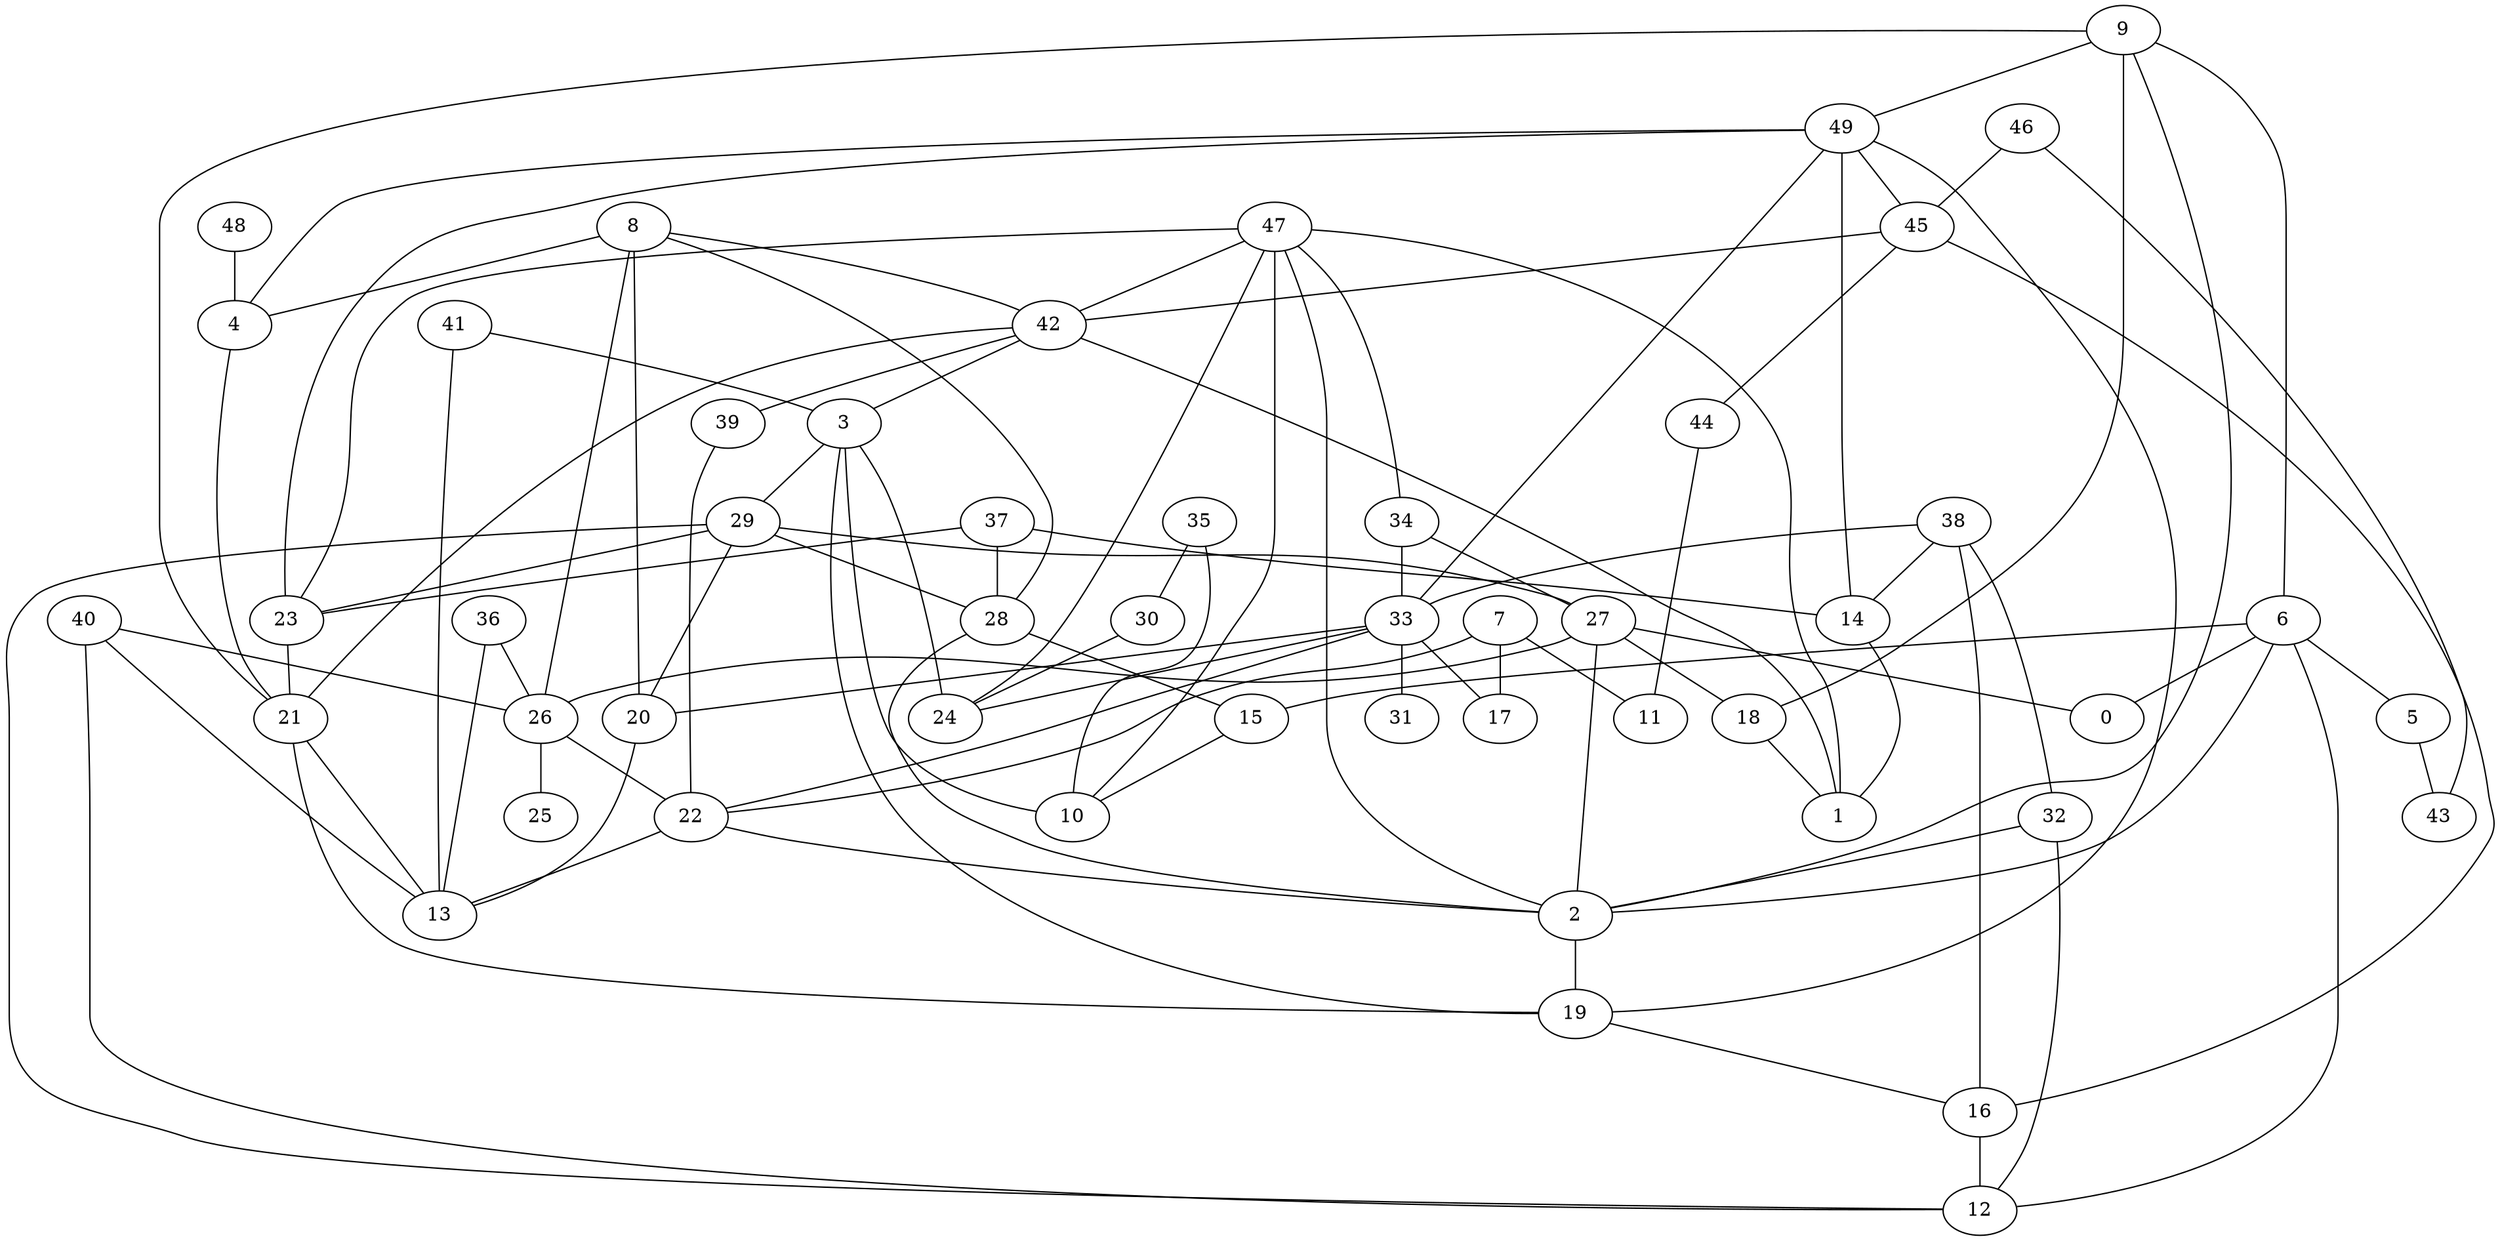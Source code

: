 digraph GG_graph {

subgraph G_graph {
edge [color = black]
"38" -> "33" [dir = none]
"9" -> "6" [dir = none]
"46" -> "43" [dir = none]
"48" -> "4" [dir = none]
"35" -> "30" [dir = none]
"20" -> "13" [dir = none]
"37" -> "14" [dir = none]
"37" -> "23" [dir = none]
"18" -> "1" [dir = none]
"49" -> "4" [dir = none]
"49" -> "19" [dir = none]
"42" -> "21" [dir = none]
"29" -> "12" [dir = none]
"29" -> "28" [dir = none]
"40" -> "13" [dir = none]
"40" -> "26" [dir = none]
"40" -> "12" [dir = none]
"41" -> "3" [dir = none]
"28" -> "2" [dir = none]
"7" -> "17" [dir = none]
"7" -> "11" [dir = none]
"7" -> "22" [dir = none]
"8" -> "28" [dir = none]
"22" -> "2" [dir = none]
"47" -> "23" [dir = none]
"47" -> "10" [dir = none]
"47" -> "42" [dir = none]
"47" -> "34" [dir = none]
"47" -> "1" [dir = none]
"47" -> "2" [dir = none]
"19" -> "16" [dir = none]
"34" -> "27" [dir = none]
"39" -> "22" [dir = none]
"33" -> "31" [dir = none]
"33" -> "24" [dir = none]
"33" -> "22" [dir = none]
"32" -> "12" [dir = none]
"26" -> "25" [dir = none]
"3" -> "10" [dir = none]
"30" -> "24" [dir = none]
"6" -> "5" [dir = none]
"6" -> "0" [dir = none]
"6" -> "15" [dir = none]
"6" -> "2" [dir = none]
"45" -> "44" [dir = none]
"45" -> "42" [dir = none]
"36" -> "26" [dir = none]
"5" -> "43" [dir = none]
"2" -> "19" [dir = none]
"49" -> "23" [dir = none]
"21" -> "19" [dir = none]
"38" -> "14" [dir = none]
"49" -> "33" [dir = none]
"36" -> "13" [dir = none]
"42" -> "1" [dir = none]
"33" -> "17" [dir = none]
"49" -> "14" [dir = none]
"9" -> "18" [dir = none]
"29" -> "27" [dir = none]
"3" -> "24" [dir = none]
"46" -> "45" [dir = none]
"45" -> "16" [dir = none]
"42" -> "39" [dir = none]
"8" -> "42" [dir = none]
"9" -> "49" [dir = none]
"29" -> "20" [dir = none]
"29" -> "23" [dir = none]
"8" -> "4" [dir = none]
"6" -> "12" [dir = none]
"9" -> "21" [dir = none]
"23" -> "21" [dir = none]
"21" -> "13" [dir = none]
"44" -> "11" [dir = none]
"41" -> "13" [dir = none]
"27" -> "2" [dir = none]
"26" -> "22" [dir = none]
"28" -> "15" [dir = none]
"34" -> "33" [dir = none]
"47" -> "24" [dir = none]
"27" -> "26" [dir = none]
"42" -> "3" [dir = none]
"8" -> "26" [dir = none]
"3" -> "19" [dir = none]
"33" -> "20" [dir = none]
"49" -> "45" [dir = none]
"37" -> "28" [dir = none]
"16" -> "12" [dir = none]
"27" -> "18" [dir = none]
"22" -> "13" [dir = none]
"4" -> "21" [dir = none]
"14" -> "1" [dir = none]
"27" -> "0" [dir = none]
"32" -> "2" [dir = none]
"38" -> "16" [dir = none]
"35" -> "10" [dir = none]
"3" -> "29" [dir = none]
"8" -> "20" [dir = none]
"38" -> "32" [dir = none]
"15" -> "10" [dir = none]
"9" -> "2" [dir = none]
}

}
